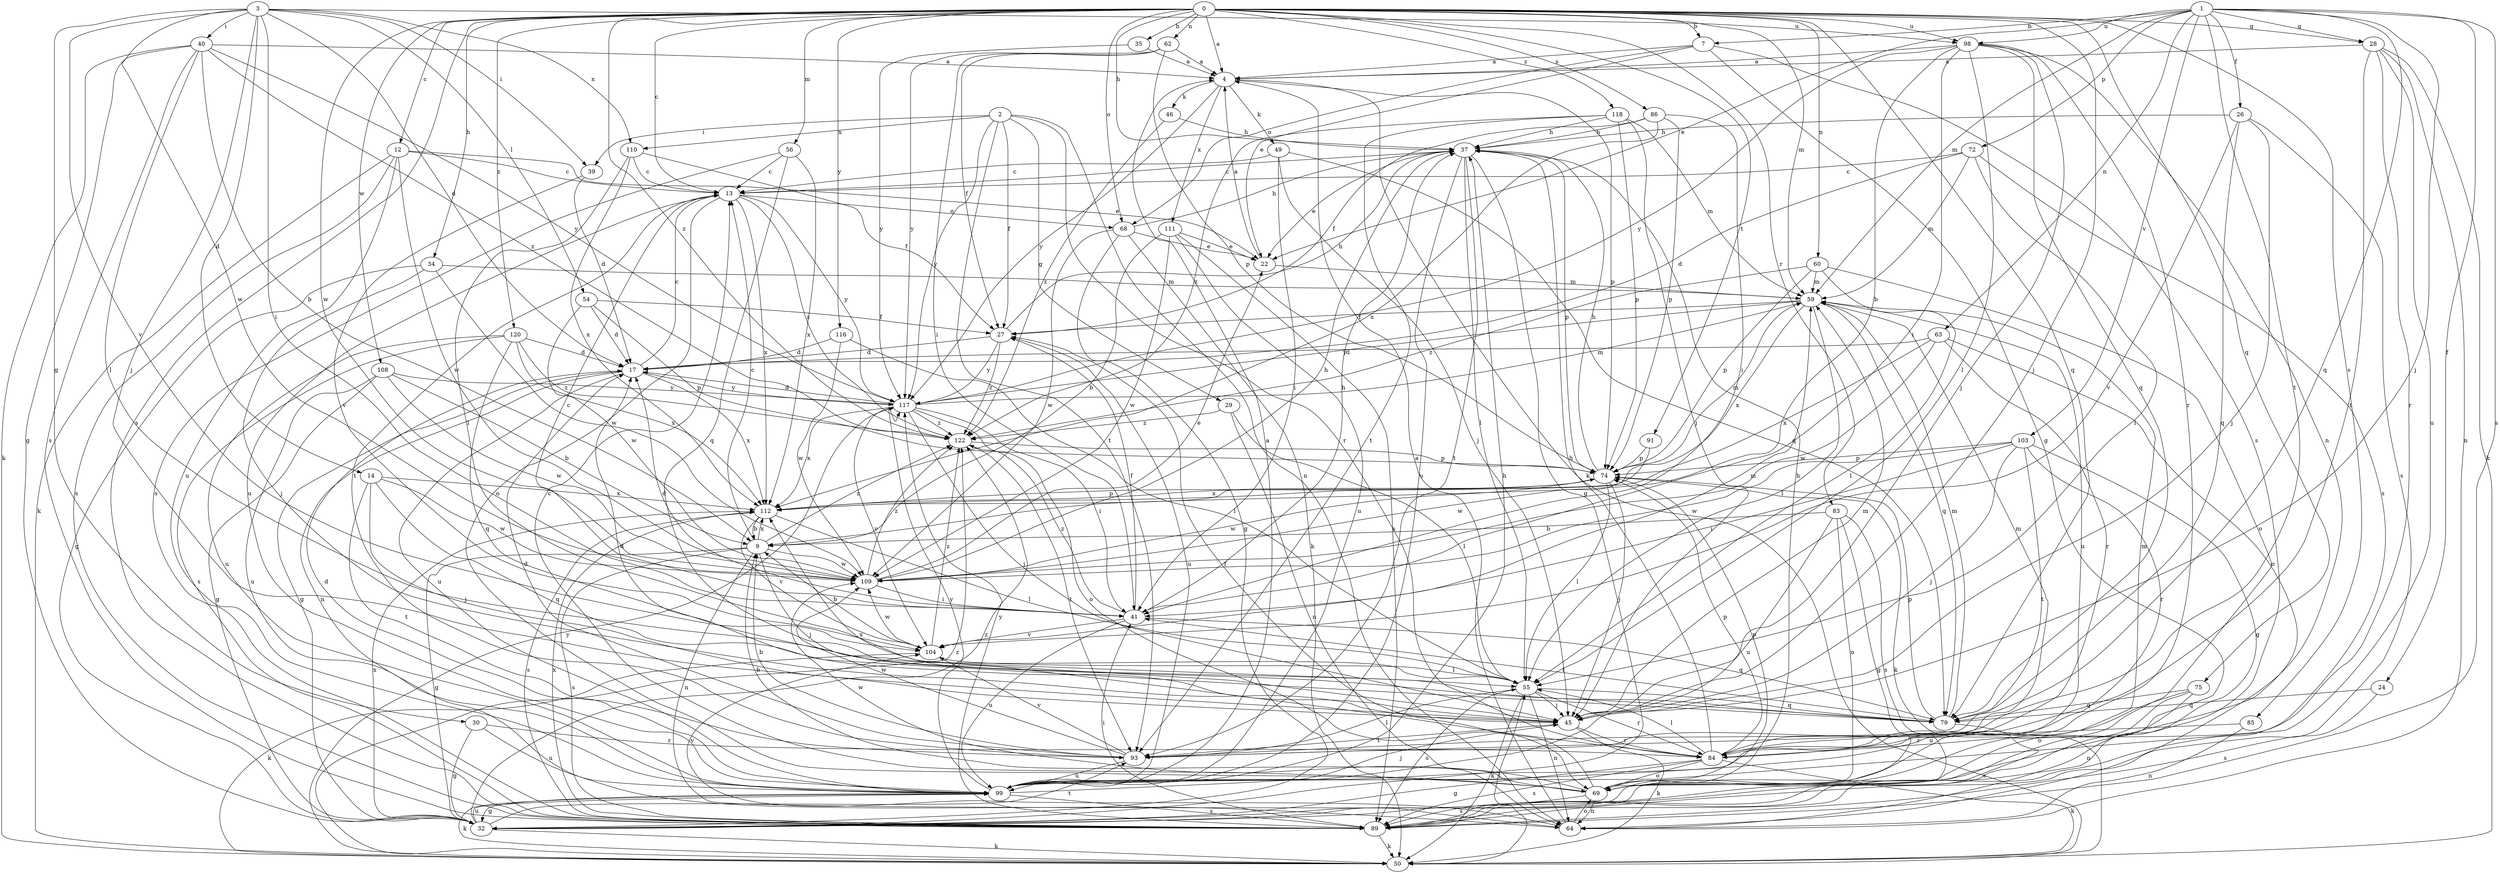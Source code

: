 strict digraph  {
0;
1;
2;
3;
4;
7;
9;
12;
13;
14;
17;
22;
24;
26;
27;
28;
29;
30;
32;
34;
35;
37;
39;
40;
41;
45;
46;
49;
50;
54;
55;
56;
59;
60;
62;
63;
64;
68;
69;
72;
74;
75;
79;
83;
84;
85;
86;
89;
91;
93;
98;
99;
103;
104;
108;
109;
110;
111;
112;
116;
117;
118;
120;
122;
0 -> 4  [label=a];
0 -> 7  [label=b];
0 -> 12  [label=c];
0 -> 13  [label=c];
0 -> 28  [label=g];
0 -> 34  [label=h];
0 -> 35  [label=h];
0 -> 37  [label=h];
0 -> 45  [label=j];
0 -> 56  [label=m];
0 -> 59  [label=m];
0 -> 60  [label=n];
0 -> 62  [label=n];
0 -> 68  [label=o];
0 -> 75  [label=q];
0 -> 79  [label=q];
0 -> 83  [label=r];
0 -> 85  [label=s];
0 -> 86  [label=s];
0 -> 89  [label=s];
0 -> 91  [label=t];
0 -> 98  [label=u];
0 -> 108  [label=w];
0 -> 109  [label=w];
0 -> 116  [label=y];
0 -> 118  [label=z];
0 -> 120  [label=z];
0 -> 122  [label=z];
1 -> 7  [label=b];
1 -> 22  [label=e];
1 -> 24  [label=f];
1 -> 26  [label=f];
1 -> 28  [label=g];
1 -> 45  [label=j];
1 -> 59  [label=m];
1 -> 63  [label=n];
1 -> 72  [label=p];
1 -> 79  [label=q];
1 -> 89  [label=s];
1 -> 93  [label=t];
1 -> 98  [label=u];
1 -> 103  [label=v];
2 -> 27  [label=f];
2 -> 29  [label=g];
2 -> 39  [label=i];
2 -> 64  [label=n];
2 -> 84  [label=r];
2 -> 93  [label=t];
2 -> 110  [label=x];
2 -> 117  [label=y];
3 -> 14  [label=d];
3 -> 17  [label=d];
3 -> 30  [label=g];
3 -> 39  [label=i];
3 -> 40  [label=i];
3 -> 41  [label=i];
3 -> 45  [label=j];
3 -> 54  [label=l];
3 -> 98  [label=u];
3 -> 104  [label=v];
3 -> 109  [label=w];
3 -> 110  [label=x];
4 -> 46  [label=k];
4 -> 49  [label=k];
4 -> 50  [label=k];
4 -> 74  [label=p];
4 -> 111  [label=x];
4 -> 117  [label=y];
7 -> 4  [label=a];
7 -> 22  [label=e];
7 -> 32  [label=g];
7 -> 68  [label=o];
7 -> 89  [label=s];
9 -> 13  [label=c];
9 -> 32  [label=g];
9 -> 45  [label=j];
9 -> 64  [label=n];
9 -> 89  [label=s];
9 -> 109  [label=w];
9 -> 112  [label=x];
9 -> 122  [label=z];
12 -> 13  [label=c];
12 -> 22  [label=e];
12 -> 50  [label=k];
12 -> 89  [label=s];
12 -> 99  [label=u];
12 -> 109  [label=w];
13 -> 68  [label=o];
13 -> 69  [label=o];
13 -> 93  [label=t];
13 -> 99  [label=u];
13 -> 112  [label=x];
13 -> 117  [label=y];
13 -> 122  [label=z];
14 -> 45  [label=j];
14 -> 79  [label=q];
14 -> 93  [label=t];
14 -> 109  [label=w];
14 -> 112  [label=x];
17 -> 13  [label=c];
17 -> 32  [label=g];
17 -> 64  [label=n];
17 -> 99  [label=u];
17 -> 112  [label=x];
17 -> 117  [label=y];
22 -> 4  [label=a];
22 -> 59  [label=m];
24 -> 79  [label=q];
24 -> 89  [label=s];
26 -> 37  [label=h];
26 -> 45  [label=j];
26 -> 79  [label=q];
26 -> 89  [label=s];
26 -> 104  [label=v];
27 -> 17  [label=d];
27 -> 37  [label=h];
27 -> 99  [label=u];
27 -> 117  [label=y];
27 -> 122  [label=z];
28 -> 4  [label=a];
28 -> 50  [label=k];
28 -> 64  [label=n];
28 -> 84  [label=r];
28 -> 93  [label=t];
28 -> 99  [label=u];
29 -> 55  [label=l];
29 -> 64  [label=n];
29 -> 122  [label=z];
30 -> 32  [label=g];
30 -> 84  [label=r];
30 -> 99  [label=u];
32 -> 50  [label=k];
32 -> 93  [label=t];
32 -> 99  [label=u];
32 -> 112  [label=x];
32 -> 122  [label=z];
34 -> 32  [label=g];
34 -> 45  [label=j];
34 -> 59  [label=m];
34 -> 109  [label=w];
35 -> 4  [label=a];
35 -> 117  [label=y];
37 -> 13  [label=c];
37 -> 22  [label=e];
37 -> 32  [label=g];
37 -> 55  [label=l];
37 -> 74  [label=p];
37 -> 93  [label=t];
37 -> 99  [label=u];
39 -> 17  [label=d];
39 -> 104  [label=v];
40 -> 4  [label=a];
40 -> 9  [label=b];
40 -> 32  [label=g];
40 -> 50  [label=k];
40 -> 55  [label=l];
40 -> 89  [label=s];
40 -> 117  [label=y];
40 -> 122  [label=z];
41 -> 13  [label=c];
41 -> 17  [label=d];
41 -> 27  [label=f];
41 -> 37  [label=h];
41 -> 79  [label=q];
41 -> 99  [label=u];
41 -> 104  [label=v];
41 -> 122  [label=z];
45 -> 17  [label=d];
45 -> 50  [label=k];
45 -> 59  [label=m];
45 -> 84  [label=r];
45 -> 93  [label=t];
46 -> 37  [label=h];
46 -> 122  [label=z];
49 -> 13  [label=c];
49 -> 41  [label=i];
49 -> 45  [label=j];
49 -> 79  [label=q];
50 -> 55  [label=l];
50 -> 117  [label=y];
50 -> 122  [label=z];
54 -> 17  [label=d];
54 -> 27  [label=f];
54 -> 74  [label=p];
54 -> 109  [label=w];
55 -> 45  [label=j];
55 -> 50  [label=k];
55 -> 64  [label=n];
55 -> 79  [label=q];
55 -> 84  [label=r];
55 -> 89  [label=s];
56 -> 13  [label=c];
56 -> 79  [label=q];
56 -> 89  [label=s];
56 -> 112  [label=x];
59 -> 27  [label=f];
59 -> 55  [label=l];
59 -> 79  [label=q];
59 -> 99  [label=u];
59 -> 112  [label=x];
59 -> 117  [label=y];
60 -> 55  [label=l];
60 -> 59  [label=m];
60 -> 69  [label=o];
60 -> 74  [label=p];
60 -> 122  [label=z];
62 -> 4  [label=a];
62 -> 27  [label=f];
62 -> 41  [label=i];
62 -> 74  [label=p];
62 -> 117  [label=y];
63 -> 17  [label=d];
63 -> 69  [label=o];
63 -> 84  [label=r];
63 -> 109  [label=w];
63 -> 112  [label=x];
64 -> 4  [label=a];
64 -> 69  [label=o];
64 -> 104  [label=v];
68 -> 22  [label=e];
68 -> 32  [label=g];
68 -> 37  [label=h];
68 -> 50  [label=k];
68 -> 109  [label=w];
69 -> 9  [label=b];
69 -> 13  [label=c];
69 -> 27  [label=f];
69 -> 37  [label=h];
69 -> 59  [label=m];
69 -> 64  [label=n];
69 -> 74  [label=p];
69 -> 89  [label=s];
69 -> 109  [label=w];
72 -> 13  [label=c];
72 -> 17  [label=d];
72 -> 55  [label=l];
72 -> 59  [label=m];
72 -> 89  [label=s];
74 -> 37  [label=h];
74 -> 45  [label=j];
74 -> 50  [label=k];
74 -> 55  [label=l];
74 -> 59  [label=m];
74 -> 109  [label=w];
74 -> 112  [label=x];
75 -> 64  [label=n];
75 -> 69  [label=o];
75 -> 79  [label=q];
75 -> 99  [label=u];
79 -> 41  [label=i];
79 -> 59  [label=m];
79 -> 74  [label=p];
79 -> 89  [label=s];
83 -> 9  [label=b];
83 -> 32  [label=g];
83 -> 69  [label=o];
83 -> 89  [label=s];
83 -> 99  [label=u];
84 -> 32  [label=g];
84 -> 37  [label=h];
84 -> 50  [label=k];
84 -> 55  [label=l];
84 -> 59  [label=m];
84 -> 69  [label=o];
84 -> 74  [label=p];
84 -> 89  [label=s];
84 -> 112  [label=x];
85 -> 64  [label=n];
85 -> 84  [label=r];
86 -> 27  [label=f];
86 -> 37  [label=h];
86 -> 41  [label=i];
86 -> 74  [label=p];
86 -> 112  [label=x];
89 -> 41  [label=i];
89 -> 50  [label=k];
89 -> 112  [label=x];
89 -> 117  [label=y];
91 -> 74  [label=p];
91 -> 109  [label=w];
93 -> 9  [label=b];
93 -> 17  [label=d];
93 -> 55  [label=l];
93 -> 99  [label=u];
93 -> 104  [label=v];
93 -> 109  [label=w];
98 -> 4  [label=a];
98 -> 9  [label=b];
98 -> 41  [label=i];
98 -> 45  [label=j];
98 -> 55  [label=l];
98 -> 64  [label=n];
98 -> 79  [label=q];
98 -> 84  [label=r];
98 -> 117  [label=y];
99 -> 4  [label=a];
99 -> 17  [label=d];
99 -> 32  [label=g];
99 -> 37  [label=h];
99 -> 45  [label=j];
99 -> 50  [label=k];
99 -> 89  [label=s];
99 -> 117  [label=y];
103 -> 32  [label=g];
103 -> 41  [label=i];
103 -> 45  [label=j];
103 -> 74  [label=p];
103 -> 84  [label=r];
103 -> 93  [label=t];
103 -> 109  [label=w];
104 -> 9  [label=b];
104 -> 50  [label=k];
104 -> 55  [label=l];
104 -> 59  [label=m];
104 -> 109  [label=w];
104 -> 122  [label=z];
108 -> 9  [label=b];
108 -> 32  [label=g];
108 -> 99  [label=u];
108 -> 109  [label=w];
108 -> 117  [label=y];
109 -> 22  [label=e];
109 -> 37  [label=h];
109 -> 41  [label=i];
109 -> 122  [label=z];
110 -> 13  [label=c];
110 -> 27  [label=f];
110 -> 55  [label=l];
110 -> 112  [label=x];
111 -> 9  [label=b];
111 -> 22  [label=e];
111 -> 89  [label=s];
111 -> 99  [label=u];
111 -> 109  [label=w];
112 -> 9  [label=b];
112 -> 55  [label=l];
112 -> 74  [label=p];
112 -> 89  [label=s];
112 -> 104  [label=v];
116 -> 17  [label=d];
116 -> 55  [label=l];
116 -> 109  [label=w];
117 -> 17  [label=d];
117 -> 41  [label=i];
117 -> 45  [label=j];
117 -> 59  [label=m];
117 -> 69  [label=o];
117 -> 104  [label=v];
117 -> 112  [label=x];
117 -> 122  [label=z];
118 -> 37  [label=h];
118 -> 45  [label=j];
118 -> 59  [label=m];
118 -> 74  [label=p];
118 -> 93  [label=t];
118 -> 122  [label=z];
120 -> 17  [label=d];
120 -> 79  [label=q];
120 -> 89  [label=s];
120 -> 99  [label=u];
120 -> 112  [label=x];
120 -> 122  [label=z];
122 -> 74  [label=p];
122 -> 93  [label=t];
}
